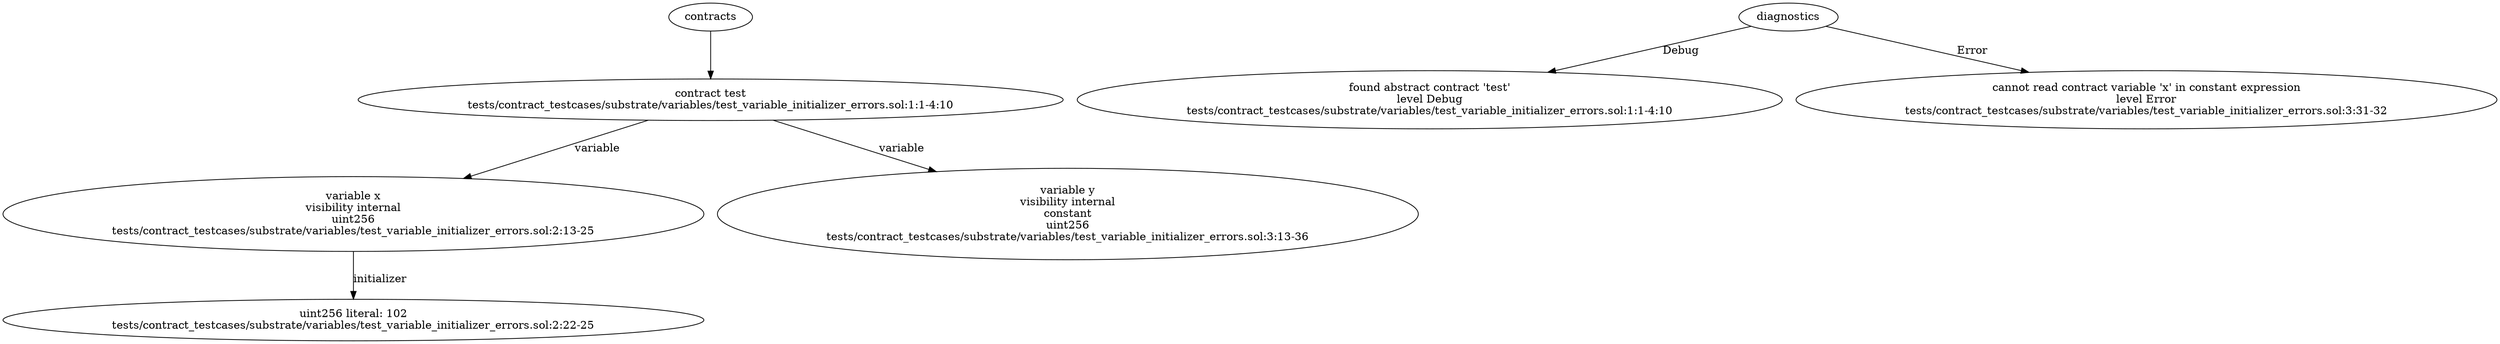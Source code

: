 strict digraph "tests/contract_testcases/substrate/variables/test_variable_initializer_errors.sol" {
	contract [label="contract test\ntests/contract_testcases/substrate/variables/test_variable_initializer_errors.sol:1:1-4:10"]
	var [label="variable x\nvisibility internal\nuint256\ntests/contract_testcases/substrate/variables/test_variable_initializer_errors.sol:2:13-25"]
	number_literal [label="uint256 literal: 102\ntests/contract_testcases/substrate/variables/test_variable_initializer_errors.sol:2:22-25"]
	var_4 [label="variable y\nvisibility internal\nconstant\nuint256\ntests/contract_testcases/substrate/variables/test_variable_initializer_errors.sol:3:13-36"]
	diagnostic [label="found abstract contract 'test'\nlevel Debug\ntests/contract_testcases/substrate/variables/test_variable_initializer_errors.sol:1:1-4:10"]
	diagnostic_7 [label="cannot read contract variable 'x' in constant expression\nlevel Error\ntests/contract_testcases/substrate/variables/test_variable_initializer_errors.sol:3:31-32"]
	contracts -> contract
	contract -> var [label="variable"]
	var -> number_literal [label="initializer"]
	contract -> var_4 [label="variable"]
	diagnostics -> diagnostic [label="Debug"]
	diagnostics -> diagnostic_7 [label="Error"]
}
